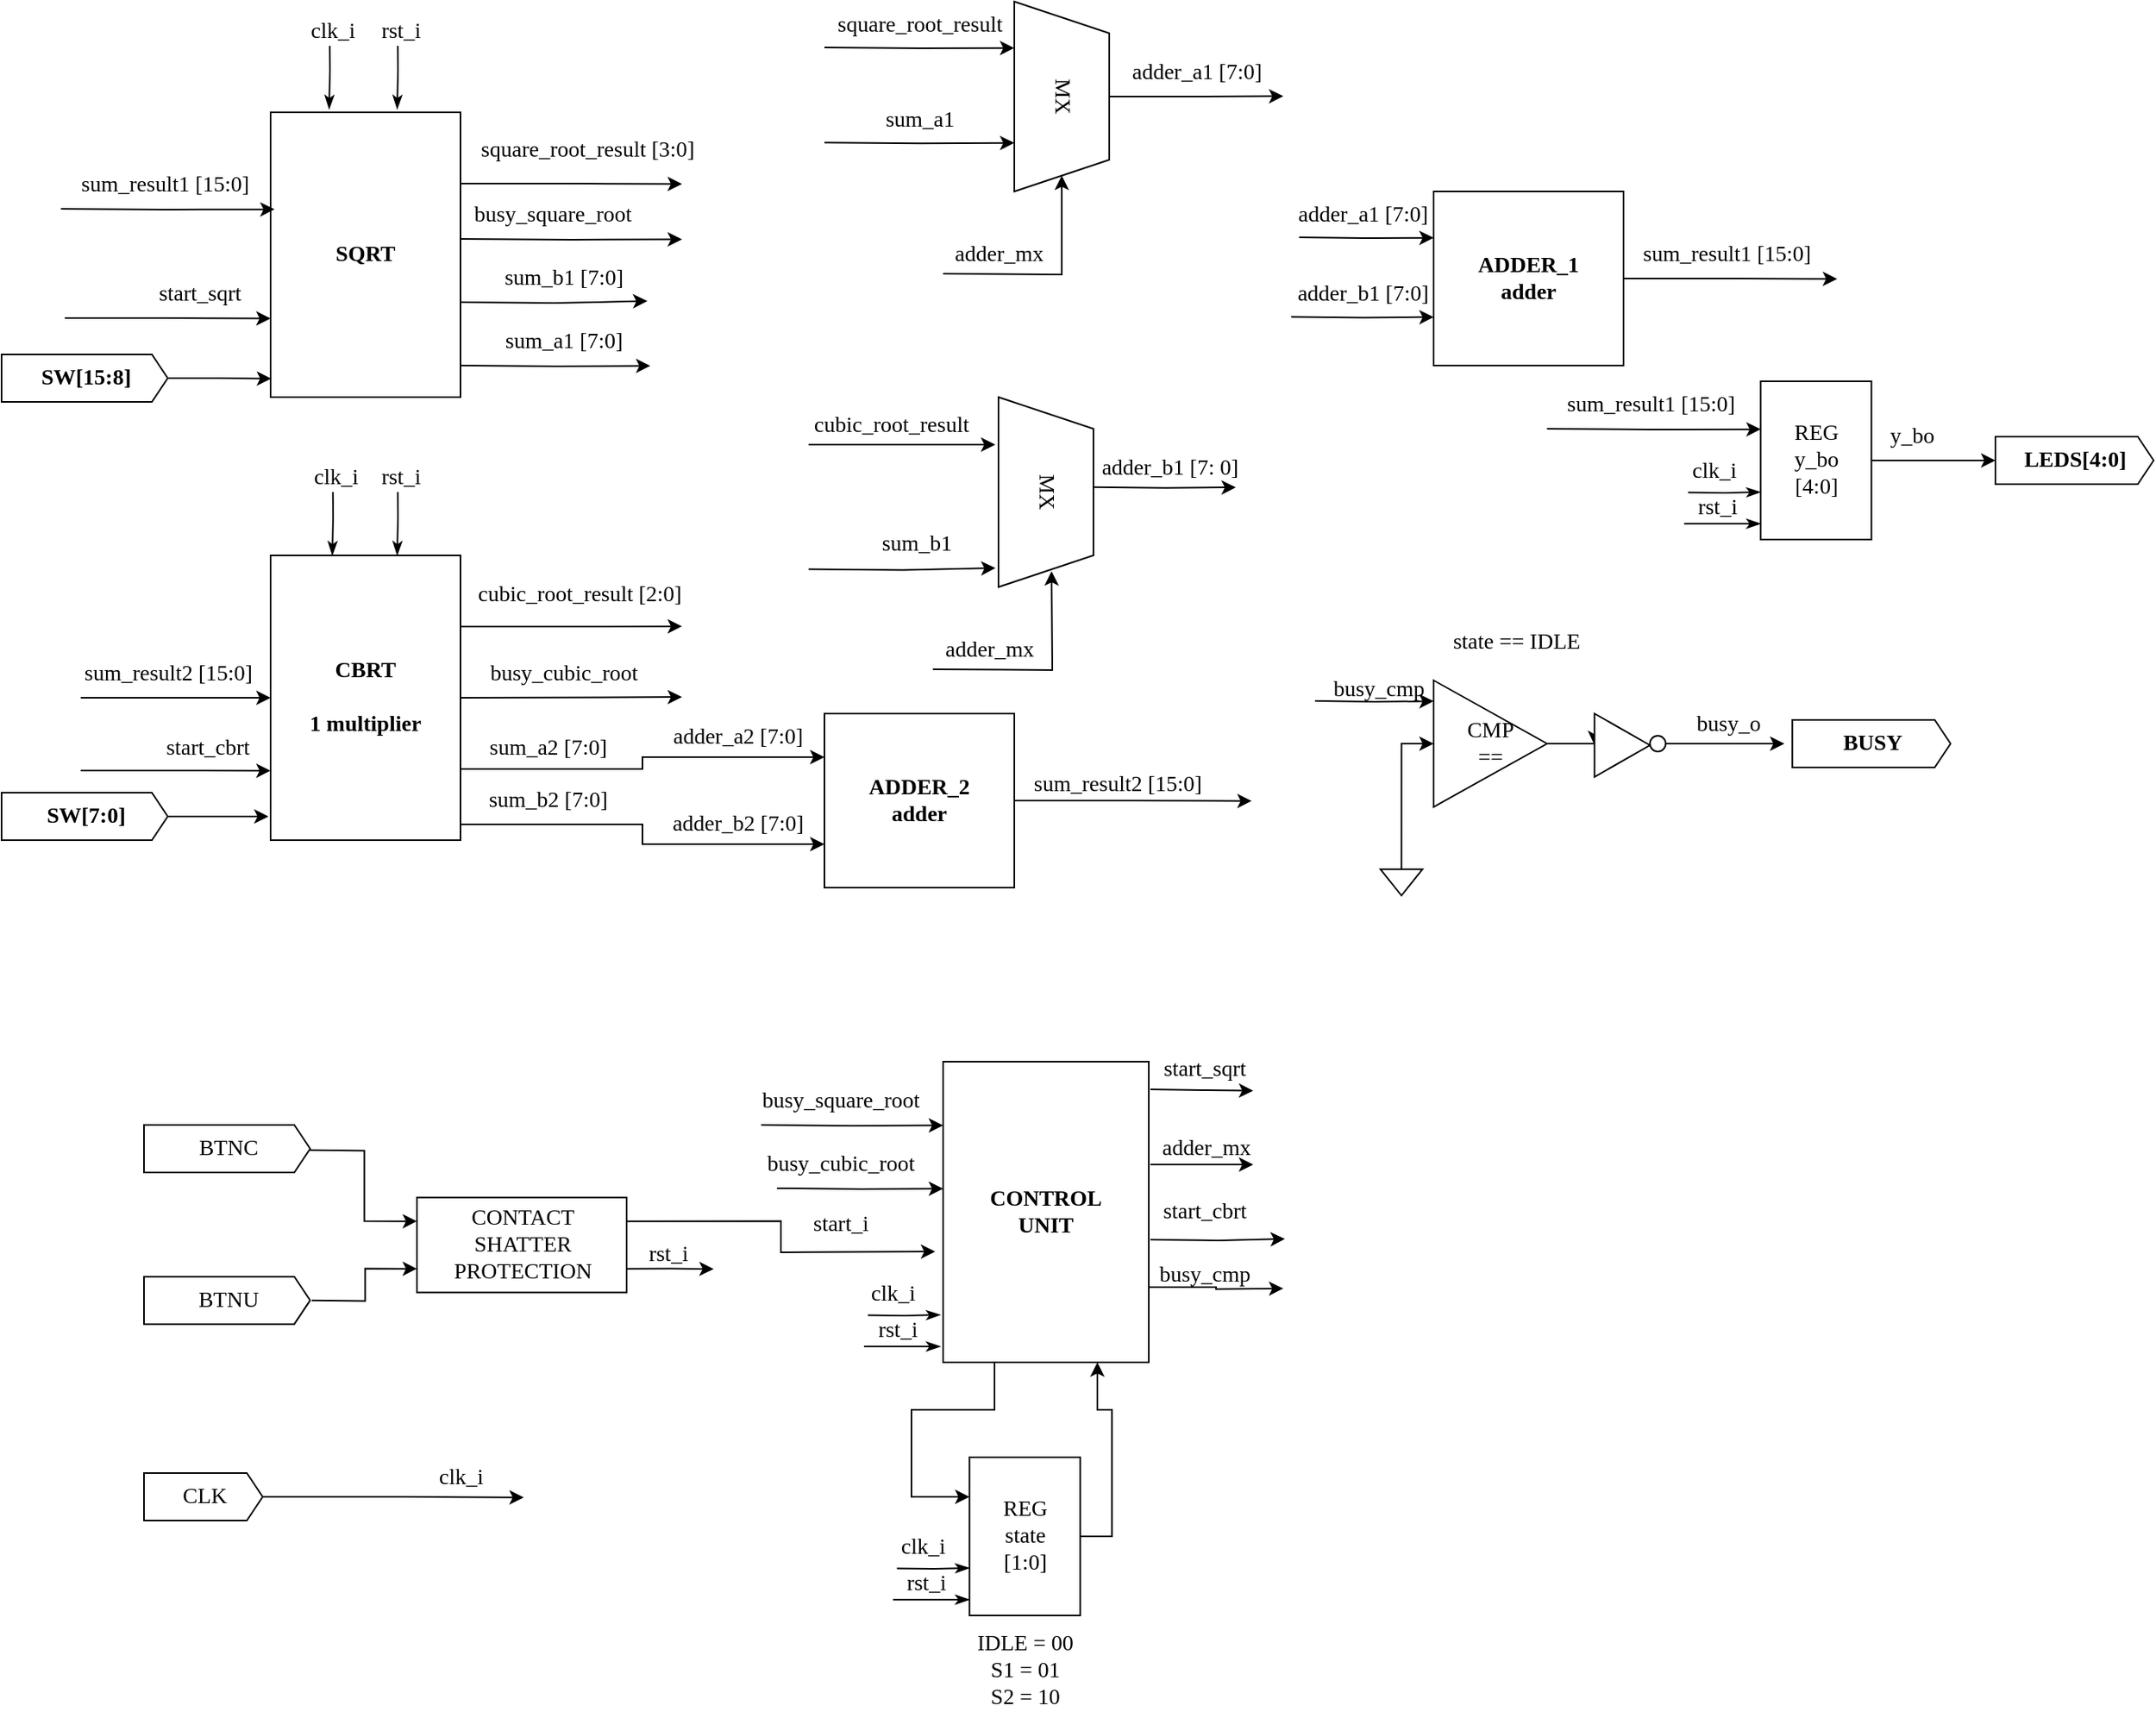 <mxfile version="24.5.1" type="device">
  <diagram name="Страница — 1" id="2Hn0ptm22U0K2LHp_Cf4">
    <mxGraphModel dx="836" dy="442" grid="1" gridSize="10" guides="1" tooltips="1" connect="1" arrows="1" fold="1" page="1" pageScale="1" pageWidth="827" pageHeight="1169" math="0" shadow="0">
      <root>
        <mxCell id="0" />
        <mxCell id="1" parent="0" />
        <mxCell id="shmEQdJv6tE-2WSASP2i-14" style="edgeStyle=orthogonalEdgeStyle;rounded=0;orthogonalLoop=1;jettySize=auto;html=1;exitX=1;exitY=0.75;exitDx=0;exitDy=0;fontFamily=Times New Roman;fontSize=14;" parent="1" edge="1">
          <mxGeometry relative="1" as="geometry">
            <mxPoint x="600" y="280.2" as="targetPoint" />
            <mxPoint x="480" y="280" as="sourcePoint" />
          </mxGeometry>
        </mxCell>
        <mxCell id="shmEQdJv6tE-2WSASP2i-16" style="edgeStyle=orthogonalEdgeStyle;rounded=0;orthogonalLoop=1;jettySize=auto;html=1;exitX=1;exitY=0.25;exitDx=0;exitDy=0;fontFamily=Times New Roman;fontSize=14;" parent="1" source="RML3IU_rjjoTA2uPBB0K-6" edge="1">
          <mxGeometry relative="1" as="geometry">
            <mxPoint x="620" y="165.273" as="targetPoint" />
          </mxGeometry>
        </mxCell>
        <mxCell id="RML3IU_rjjoTA2uPBB0K-6" value="&lt;font style=&quot;font-size: 14px;&quot;&gt;SQRT&lt;/font&gt;" style="rounded=0;whiteSpace=wrap;html=1;fontFamily=Times New Roman;fontStyle=1;fontSize=14;" parent="1" vertex="1">
          <mxGeometry x="360" y="120" width="120" height="180" as="geometry" />
        </mxCell>
        <mxCell id="RML3IU_rjjoTA2uPBB0K-8" style="edgeStyle=orthogonalEdgeStyle;rounded=0;orthogonalLoop=1;jettySize=auto;html=1;exitX=0.25;exitY=0;exitDx=0;exitDy=0;endArrow=none;endFill=0;startArrow=classicThin;startFill=1;fontSize=14;fontFamily=Times New Roman;" parent="1" edge="1">
          <mxGeometry relative="1" as="geometry">
            <mxPoint x="399.286" y="350.0" as="targetPoint" />
            <mxPoint x="399" y="400.0" as="sourcePoint" />
          </mxGeometry>
        </mxCell>
        <mxCell id="RML3IU_rjjoTA2uPBB0K-9" value="&lt;font style=&quot;font-size: 14px;&quot;&gt;clk_i&lt;/font&gt;" style="edgeLabel;html=1;align=center;verticalAlign=middle;resizable=0;points=[];fontSize=14;fontFamily=Times New Roman;" parent="RML3IU_rjjoTA2uPBB0K-8" vertex="1" connectable="0">
          <mxGeometry x="0.98" y="-1" relative="1" as="geometry">
            <mxPoint as="offset" />
          </mxGeometry>
        </mxCell>
        <mxCell id="RML3IU_rjjoTA2uPBB0K-71" style="edgeStyle=orthogonalEdgeStyle;rounded=0;orthogonalLoop=1;jettySize=auto;html=1;exitX=1;exitY=0.75;exitDx=0;exitDy=0;entryX=0;entryY=0.25;entryDx=0;entryDy=0;fontFamily=Times New Roman;fontSize=14;" parent="1" source="RML3IU_rjjoTA2uPBB0K-7" target="RML3IU_rjjoTA2uPBB0K-21" edge="1">
          <mxGeometry relative="1" as="geometry" />
        </mxCell>
        <mxCell id="shmEQdJv6tE-2WSASP2i-8" style="edgeStyle=orthogonalEdgeStyle;rounded=0;orthogonalLoop=1;jettySize=auto;html=1;exitX=1;exitY=0.25;exitDx=0;exitDy=0;fontFamily=Times New Roman;fontSize=14;" parent="1" source="RML3IU_rjjoTA2uPBB0K-7" edge="1">
          <mxGeometry relative="1" as="geometry">
            <mxPoint x="620" y="444.824" as="targetPoint" />
          </mxGeometry>
        </mxCell>
        <mxCell id="shmEQdJv6tE-2WSASP2i-10" style="edgeStyle=orthogonalEdgeStyle;rounded=0;orthogonalLoop=1;jettySize=auto;html=1;exitX=1;exitY=0.5;exitDx=0;exitDy=0;fontFamily=Times New Roman;fontSize=14;" parent="1" source="RML3IU_rjjoTA2uPBB0K-7" edge="1">
          <mxGeometry relative="1" as="geometry">
            <mxPoint x="620" y="489.529" as="targetPoint" />
          </mxGeometry>
        </mxCell>
        <mxCell id="RML3IU_rjjoTA2uPBB0K-7" value="&lt;font style=&quot;font-size: 14px;&quot;&gt;CBRT&lt;/font&gt;&lt;div style=&quot;font-size: 14px;&quot;&gt;&lt;font style=&quot;font-size: 14px;&quot;&gt;&lt;br style=&quot;font-size: 14px;&quot;&gt;&lt;/font&gt;&lt;/div&gt;&lt;div style=&quot;font-size: 14px;&quot;&gt;&lt;font style=&quot;font-size: 14px;&quot;&gt;1 multiplier&lt;/font&gt;&lt;/div&gt;" style="rounded=0;whiteSpace=wrap;html=1;fontFamily=Times New Roman;fontStyle=1;fontSize=14;" parent="1" vertex="1">
          <mxGeometry x="360" y="400" width="120" height="180" as="geometry" />
        </mxCell>
        <mxCell id="RML3IU_rjjoTA2uPBB0K-10" style="edgeStyle=orthogonalEdgeStyle;rounded=0;orthogonalLoop=1;jettySize=auto;html=1;exitX=0.25;exitY=0;exitDx=0;exitDy=0;endArrow=none;endFill=0;startArrow=classicThin;startFill=1;fontSize=14;fontFamily=Times New Roman;" parent="1" edge="1">
          <mxGeometry relative="1" as="geometry">
            <mxPoint x="397.286" y="68.0" as="targetPoint" />
            <mxPoint x="397" y="118" as="sourcePoint" />
          </mxGeometry>
        </mxCell>
        <mxCell id="RML3IU_rjjoTA2uPBB0K-11" value="&lt;font style=&quot;font-size: 14px;&quot;&gt;clk_i&lt;/font&gt;" style="edgeLabel;html=1;align=center;verticalAlign=middle;resizable=0;points=[];fontSize=14;fontFamily=Times New Roman;" parent="RML3IU_rjjoTA2uPBB0K-10" vertex="1" connectable="0">
          <mxGeometry x="0.98" y="-1" relative="1" as="geometry">
            <mxPoint as="offset" />
          </mxGeometry>
        </mxCell>
        <mxCell id="RML3IU_rjjoTA2uPBB0K-12" style="edgeStyle=orthogonalEdgeStyle;rounded=0;orthogonalLoop=1;jettySize=auto;html=1;exitX=0.25;exitY=0;exitDx=0;exitDy=0;endArrow=none;endFill=0;startArrow=classicThin;startFill=1;fontSize=14;fontFamily=Times New Roman;" parent="1" edge="1">
          <mxGeometry relative="1" as="geometry">
            <mxPoint x="440.286" y="350.0" as="targetPoint" />
            <mxPoint x="440" y="400" as="sourcePoint" />
          </mxGeometry>
        </mxCell>
        <mxCell id="RML3IU_rjjoTA2uPBB0K-13" value="rst_i" style="edgeLabel;html=1;align=center;verticalAlign=middle;resizable=0;points=[];fontSize=14;fontFamily=Times New Roman;" parent="RML3IU_rjjoTA2uPBB0K-12" vertex="1" connectable="0">
          <mxGeometry x="0.98" y="-1" relative="1" as="geometry">
            <mxPoint as="offset" />
          </mxGeometry>
        </mxCell>
        <mxCell id="RML3IU_rjjoTA2uPBB0K-16" style="edgeStyle=orthogonalEdgeStyle;rounded=0;orthogonalLoop=1;jettySize=auto;html=1;exitX=0.25;exitY=0;exitDx=0;exitDy=0;endArrow=none;endFill=0;startArrow=classicThin;startFill=1;fontSize=14;fontFamily=Times New Roman;" parent="1" edge="1">
          <mxGeometry relative="1" as="geometry">
            <mxPoint x="440.286" y="68.0" as="targetPoint" />
            <mxPoint x="440" y="118" as="sourcePoint" />
          </mxGeometry>
        </mxCell>
        <mxCell id="RML3IU_rjjoTA2uPBB0K-17" value="rst_i" style="edgeLabel;html=1;align=center;verticalAlign=middle;resizable=0;points=[];fontSize=14;fontFamily=Times New Roman;" parent="RML3IU_rjjoTA2uPBB0K-16" vertex="1" connectable="0">
          <mxGeometry x="0.98" y="-1" relative="1" as="geometry">
            <mxPoint as="offset" />
          </mxGeometry>
        </mxCell>
        <mxCell id="shmEQdJv6tE-2WSASP2i-39" style="edgeStyle=orthogonalEdgeStyle;rounded=0;orthogonalLoop=1;jettySize=auto;html=1;exitX=1;exitY=0.5;exitDx=0;exitDy=0;fontFamily=Times New Roman;fontSize=14;" parent="1" source="RML3IU_rjjoTA2uPBB0K-20" edge="1">
          <mxGeometry relative="1" as="geometry">
            <mxPoint x="1350" y="225.296" as="targetPoint" />
          </mxGeometry>
        </mxCell>
        <mxCell id="RML3IU_rjjoTA2uPBB0K-20" value="&lt;font style=&quot;font-size: 14px;&quot;&gt;ADDER_1&lt;/font&gt;&lt;div style=&quot;font-size: 14px;&quot;&gt;&lt;font style=&quot;font-size: 14px;&quot;&gt;adder&lt;/font&gt;&lt;/div&gt;" style="rounded=0;whiteSpace=wrap;html=1;fontFamily=Times New Roman;fontStyle=1;fontSize=14;" parent="1" vertex="1">
          <mxGeometry x="1095" y="170" width="120" height="110" as="geometry" />
        </mxCell>
        <mxCell id="shmEQdJv6tE-2WSASP2i-12" style="edgeStyle=orthogonalEdgeStyle;rounded=0;orthogonalLoop=1;jettySize=auto;html=1;exitX=1;exitY=0.5;exitDx=0;exitDy=0;fontFamily=Times New Roman;fontSize=14;" parent="1" source="RML3IU_rjjoTA2uPBB0K-21" edge="1">
          <mxGeometry relative="1" as="geometry">
            <mxPoint x="980" y="555.238" as="targetPoint" />
          </mxGeometry>
        </mxCell>
        <mxCell id="RML3IU_rjjoTA2uPBB0K-21" value="&lt;font style=&quot;font-size: 14px;&quot;&gt;ADDER_2&lt;/font&gt;&lt;div style=&quot;font-size: 14px;&quot;&gt;&lt;font style=&quot;font-size: 14px;&quot;&gt;adder&lt;/font&gt;&lt;/div&gt;" style="rounded=0;whiteSpace=wrap;html=1;fontFamily=Times New Roman;fontStyle=1;fontSize=14;" parent="1" vertex="1">
          <mxGeometry x="710" y="500" width="120" height="110" as="geometry" />
        </mxCell>
        <mxCell id="RML3IU_rjjoTA2uPBB0K-36" value="sum_result1 [15:0]" style="text;html=1;align=center;verticalAlign=middle;resizable=0;points=[];autosize=1;strokeColor=none;fillColor=none;fontFamily=Times New Roman;fontSize=14;" parent="1" vertex="1">
          <mxGeometry x="1215" y="195.0" width="130" height="30" as="geometry" />
        </mxCell>
        <mxCell id="RML3IU_rjjoTA2uPBB0K-38" value="sum_result2 [15:0]" style="text;html=1;align=center;verticalAlign=middle;resizable=0;points=[];autosize=1;strokeColor=none;fillColor=none;fontFamily=Times New Roman;fontSize=14;" parent="1" vertex="1">
          <mxGeometry x="830" y="530" width="130" height="30" as="geometry" />
        </mxCell>
        <mxCell id="RML3IU_rjjoTA2uPBB0K-44" value="start_sqrt" style="text;html=1;align=center;verticalAlign=middle;resizable=0;points=[];autosize=1;strokeColor=none;fillColor=none;fontFamily=Times New Roman;fontSize=14;" parent="1" vertex="1">
          <mxGeometry x="275" y="220" width="80" height="30" as="geometry" />
        </mxCell>
        <mxCell id="RML3IU_rjjoTA2uPBB0K-51" value="start_cbrt" style="text;html=1;align=center;verticalAlign=middle;resizable=0;points=[];autosize=1;strokeColor=none;fillColor=none;fontFamily=Times New Roman;fontSize=14;" parent="1" vertex="1">
          <mxGeometry x="280" y="507" width="80" height="30" as="geometry" />
        </mxCell>
        <mxCell id="RML3IU_rjjoTA2uPBB0K-57" value="square_root_result [3:0]" style="text;html=1;align=center;verticalAlign=middle;resizable=0;points=[];autosize=1;strokeColor=none;fillColor=none;fontFamily=Times New Roman;fontSize=14;" parent="1" vertex="1">
          <mxGeometry x="480" y="129.17" width="160" height="30" as="geometry" />
        </mxCell>
        <mxCell id="RML3IU_rjjoTA2uPBB0K-59" value="cubic_root_result&amp;nbsp;[2:0]" style="text;html=1;align=center;verticalAlign=middle;resizable=0;points=[];autosize=1;strokeColor=none;fillColor=none;fontFamily=Times New Roman;fontSize=14;" parent="1" vertex="1">
          <mxGeometry x="480" y="410" width="150" height="30" as="geometry" />
        </mxCell>
        <mxCell id="RML3IU_rjjoTA2uPBB0K-61" value="busy_cubic_root" style="text;html=1;align=center;verticalAlign=middle;resizable=0;points=[];autosize=1;strokeColor=none;fillColor=none;fontFamily=Times New Roman;fontSize=14;" parent="1" vertex="1">
          <mxGeometry x="485" y="460" width="120" height="30" as="geometry" />
        </mxCell>
        <mxCell id="RML3IU_rjjoTA2uPBB0K-66" value="busy_square_root" style="text;html=1;align=center;verticalAlign=middle;resizable=0;points=[];autosize=1;strokeColor=none;fillColor=none;fontFamily=Times New Roman;fontSize=14;" parent="1" vertex="1">
          <mxGeometry x="478" y="170" width="120" height="30" as="geometry" />
        </mxCell>
        <mxCell id="RML3IU_rjjoTA2uPBB0K-68" style="edgeStyle=orthogonalEdgeStyle;rounded=0;orthogonalLoop=1;jettySize=auto;html=1;exitX=1;exitY=0.75;exitDx=0;exitDy=0;entryX=0;entryY=0.75;entryDx=0;entryDy=0;fontFamily=Times New Roman;fontSize=14;" parent="1" target="RML3IU_rjjoTA2uPBB0K-21" edge="1">
          <mxGeometry relative="1" as="geometry">
            <mxPoint x="620" y="560.286" as="targetPoint" />
            <mxPoint x="480" y="560" as="sourcePoint" />
            <Array as="points">
              <mxPoint x="480" y="570" />
              <mxPoint x="595" y="570" />
              <mxPoint x="595" y="583" />
            </Array>
          </mxGeometry>
        </mxCell>
        <mxCell id="RML3IU_rjjoTA2uPBB0K-69" value="sum_a2 [7:0]" style="text;html=1;align=center;verticalAlign=middle;resizable=0;points=[];autosize=1;strokeColor=none;fillColor=none;fontFamily=Times New Roman;fontSize=14;" parent="1" vertex="1">
          <mxGeometry x="485" y="507" width="100" height="30" as="geometry" />
        </mxCell>
        <mxCell id="RML3IU_rjjoTA2uPBB0K-70" value="sum_b2 [7:0]" style="text;html=1;align=center;verticalAlign=middle;resizable=0;points=[];autosize=1;strokeColor=none;fillColor=none;fontFamily=Times New Roman;fontSize=14;" parent="1" vertex="1">
          <mxGeometry x="485" y="540" width="100" height="30" as="geometry" />
        </mxCell>
        <mxCell id="RML3IU_rjjoTA2uPBB0K-74" style="edgeStyle=orthogonalEdgeStyle;rounded=0;orthogonalLoop=1;jettySize=auto;html=1;fontFamily=Times New Roman;fontSize=14;" parent="1" edge="1">
          <mxGeometry relative="1" as="geometry">
            <mxPoint x="360" y="490" as="targetPoint" />
            <mxPoint x="240" y="490" as="sourcePoint" />
          </mxGeometry>
        </mxCell>
        <mxCell id="shmEQdJv6tE-2WSASP2i-23" style="edgeStyle=orthogonalEdgeStyle;rounded=0;orthogonalLoop=1;jettySize=auto;html=1;exitX=0.5;exitY=0;exitDx=0;exitDy=0;fontFamily=Times New Roman;fontSize=14;" parent="1" source="RML3IU_rjjoTA2uPBB0K-76" edge="1">
          <mxGeometry relative="1" as="geometry">
            <mxPoint x="1000" y="109.783" as="targetPoint" />
          </mxGeometry>
        </mxCell>
        <mxCell id="RML3IU_rjjoTA2uPBB0K-76" value="MX" style="shape=trapezoid;perimeter=trapezoidPerimeter;whiteSpace=wrap;html=1;fixedSize=1;rotation=90;fontFamily=Times New Roman;fontSize=14;" parent="1" vertex="1">
          <mxGeometry x="800" y="80" width="120" height="60" as="geometry" />
        </mxCell>
        <mxCell id="shmEQdJv6tE-2WSASP2i-20" style="edgeStyle=orthogonalEdgeStyle;rounded=0;orthogonalLoop=1;jettySize=auto;html=1;exitX=0.75;exitY=0;exitDx=0;exitDy=0;fontFamily=Times New Roman;fontSize=14;" parent="1" edge="1">
          <mxGeometry relative="1" as="geometry">
            <mxPoint x="970" y="357" as="targetPoint" />
            <mxPoint x="880.0" y="356.89" as="sourcePoint" />
          </mxGeometry>
        </mxCell>
        <mxCell id="RML3IU_rjjoTA2uPBB0K-77" value="MX" style="shape=trapezoid;perimeter=trapezoidPerimeter;whiteSpace=wrap;html=1;fixedSize=1;rotation=90;fontFamily=Times New Roman;fontSize=14;" parent="1" vertex="1">
          <mxGeometry x="790" y="330" width="120" height="60" as="geometry" />
        </mxCell>
        <mxCell id="RML3IU_rjjoTA2uPBB0K-78" value="adder_a1 [7:0]" style="text;html=1;align=center;verticalAlign=middle;resizable=0;points=[];autosize=1;strokeColor=none;fillColor=none;fontFamily=Times New Roman;fontSize=14;" parent="1" vertex="1">
          <mxGeometry x="890" y="80" width="110" height="30" as="geometry" />
        </mxCell>
        <mxCell id="RML3IU_rjjoTA2uPBB0K-79" value="adder_b1 [7: 0]" style="text;html=1;align=center;verticalAlign=middle;resizable=0;points=[];autosize=1;strokeColor=none;fillColor=none;fontFamily=Times New Roman;fontSize=14;" parent="1" vertex="1">
          <mxGeometry x="873" y="330" width="110" height="30" as="geometry" />
        </mxCell>
        <mxCell id="RML3IU_rjjoTA2uPBB0K-82" value="cubic_root_result" style="text;html=1;align=center;verticalAlign=middle;resizable=0;points=[];autosize=1;strokeColor=none;fillColor=none;fontFamily=Times New Roman;fontSize=14;" parent="1" vertex="1">
          <mxGeometry x="692" y="303" width="120" height="30" as="geometry" />
        </mxCell>
        <mxCell id="RML3IU_rjjoTA2uPBB0K-83" value="square_root_result" style="text;html=1;align=center;verticalAlign=middle;resizable=0;points=[];autosize=1;strokeColor=none;fillColor=none;fontFamily=Times New Roman;fontSize=14;" parent="1" vertex="1">
          <mxGeometry x="705" y="50.0" width="130" height="30" as="geometry" />
        </mxCell>
        <mxCell id="RML3IU_rjjoTA2uPBB0K-89" value="sum_b1 [7:0]" style="text;html=1;align=center;verticalAlign=middle;resizable=0;points=[];autosize=1;strokeColor=none;fillColor=none;fontFamily=Times New Roman;fontSize=14;" parent="1" vertex="1">
          <mxGeometry x="495" y="210" width="100" height="30" as="geometry" />
        </mxCell>
        <mxCell id="RML3IU_rjjoTA2uPBB0K-90" value="sum_a1 [7:0]" style="text;html=1;align=center;verticalAlign=middle;resizable=0;points=[];autosize=1;strokeColor=none;fillColor=none;fontFamily=Times New Roman;fontSize=14;" parent="1" vertex="1">
          <mxGeometry x="495" y="250" width="100" height="30" as="geometry" />
        </mxCell>
        <mxCell id="RML3IU_rjjoTA2uPBB0K-92" value="sum_a1" style="text;html=1;align=center;verticalAlign=middle;resizable=0;points=[];autosize=1;strokeColor=none;fillColor=none;fontFamily=Times New Roman;fontSize=14;" parent="1" vertex="1">
          <mxGeometry x="735" y="110" width="70" height="30" as="geometry" />
        </mxCell>
        <mxCell id="RML3IU_rjjoTA2uPBB0K-94" value="sum_b1" style="text;html=1;align=center;verticalAlign=middle;resizable=0;points=[];autosize=1;strokeColor=none;fillColor=none;fontFamily=Times New Roman;fontSize=14;" parent="1" vertex="1">
          <mxGeometry x="733" y="378" width="70" height="30" as="geometry" />
        </mxCell>
        <mxCell id="0jB2gCp85myarq8GhbMV-9" style="edgeStyle=orthogonalEdgeStyle;rounded=0;orthogonalLoop=1;jettySize=auto;html=1;exitX=1;exitY=0.5;exitDx=0;exitDy=0;entryX=0.75;entryY=1;entryDx=0;entryDy=0;fontSize=14;fontFamily=Times New Roman;" parent="1" source="3wJiYjWD67_AuIehJIUR-2" target="0jB2gCp85myarq8GhbMV-1" edge="1">
          <mxGeometry relative="1" as="geometry" />
        </mxCell>
        <mxCell id="3wJiYjWD67_AuIehJIUR-2" value="&lt;div style=&quot;font-size: 14px;&quot;&gt;REG&lt;/div&gt;&lt;div style=&quot;font-size: 14px;&quot;&gt;state&lt;/div&gt;&lt;div style=&quot;font-size: 14px;&quot;&gt;[1:0]&lt;/div&gt;" style="rounded=0;whiteSpace=wrap;html=1;fontFamily=Times New Roman;fontSize=14;" parent="1" vertex="1">
          <mxGeometry x="801.67" y="970" width="70" height="100" as="geometry" />
        </mxCell>
        <mxCell id="3wJiYjWD67_AuIehJIUR-10" value="IDLE = 00&lt;div style=&quot;font-size: 14px;&quot;&gt;S1 = 01&lt;/div&gt;&lt;div style=&quot;font-size: 14px;&quot;&gt;S2 = 10&lt;/div&gt;" style="text;html=1;align=center;verticalAlign=middle;whiteSpace=wrap;rounded=0;fontFamily=Times New Roman;fontSize=14;" parent="1" vertex="1">
          <mxGeometry x="801.67" y="1090" width="70" height="30" as="geometry" />
        </mxCell>
        <mxCell id="3wJiYjWD67_AuIehJIUR-33" style="edgeStyle=orthogonalEdgeStyle;rounded=0;orthogonalLoop=1;jettySize=auto;html=1;exitX=-0.059;exitY=0.388;exitDx=0;exitDy=0;endArrow=none;endFill=0;startArrow=classicThin;startFill=1;fontSize=14;fontFamily=Times New Roman;exitPerimeter=0;" parent="1" edge="1">
          <mxGeometry relative="1" as="geometry">
            <mxPoint x="755.8" y="1040.2" as="targetPoint" />
            <mxPoint x="801.67" y="1040.0" as="sourcePoint" />
          </mxGeometry>
        </mxCell>
        <mxCell id="3wJiYjWD67_AuIehJIUR-34" value="clk_i" style="edgeLabel;html=1;align=center;verticalAlign=middle;resizable=0;points=[];fontSize=14;fontFamily=Times New Roman;" parent="3wJiYjWD67_AuIehJIUR-33" vertex="1" connectable="0">
          <mxGeometry x="0.98" y="-1" relative="1" as="geometry">
            <mxPoint x="15" y="-12" as="offset" />
          </mxGeometry>
        </mxCell>
        <mxCell id="3wJiYjWD67_AuIehJIUR-35" style="edgeStyle=orthogonalEdgeStyle;rounded=0;orthogonalLoop=1;jettySize=auto;html=1;exitX=0.25;exitY=0;exitDx=0;exitDy=0;endArrow=none;endFill=0;startArrow=classicThin;startFill=1;fontSize=14;fontFamily=Times New Roman;" parent="1" edge="1">
          <mxGeometry relative="1" as="geometry">
            <mxPoint x="753.34" y="1060" as="targetPoint" />
            <mxPoint x="801.67" y="1060" as="sourcePoint" />
          </mxGeometry>
        </mxCell>
        <mxCell id="3wJiYjWD67_AuIehJIUR-36" value="rst_i" style="edgeLabel;html=1;align=center;verticalAlign=middle;resizable=0;points=[];fontSize=14;fontFamily=Times New Roman;" parent="3wJiYjWD67_AuIehJIUR-35" vertex="1" connectable="0">
          <mxGeometry x="0.98" y="-1" relative="1" as="geometry">
            <mxPoint x="20" y="-9" as="offset" />
          </mxGeometry>
        </mxCell>
        <mxCell id="3wJiYjWD67_AuIehJIUR-38" value="adder_a2 [7:0]" style="text;html=1;align=center;verticalAlign=middle;resizable=0;points=[];autosize=1;strokeColor=none;fillColor=none;fontFamily=Times New Roman;fontSize=14;" parent="1" vertex="1">
          <mxGeometry x="600" y="500" width="110" height="30" as="geometry" />
        </mxCell>
        <mxCell id="3wJiYjWD67_AuIehJIUR-39" value="adder_b2 [7:0]" style="text;html=1;align=center;verticalAlign=middle;resizable=0;points=[];autosize=1;strokeColor=none;fillColor=none;fontFamily=Times New Roman;fontSize=14;" parent="1" vertex="1">
          <mxGeometry x="600" y="555" width="110" height="30" as="geometry" />
        </mxCell>
        <mxCell id="3wJiYjWD67_AuIehJIUR-40" value="sum_result2 [15:0]" style="text;html=1;align=center;verticalAlign=middle;resizable=0;points=[];autosize=1;strokeColor=none;fillColor=none;fontFamily=Times New Roman;fontSize=14;" parent="1" vertex="1">
          <mxGeometry x="230" y="460" width="130" height="30" as="geometry" />
        </mxCell>
        <mxCell id="3wJiYjWD67_AuIehJIUR-46" value="adder_a1 [7:0]" style="text;html=1;align=center;verticalAlign=middle;resizable=0;points=[];autosize=1;strokeColor=none;fillColor=none;fontFamily=Times New Roman;fontSize=14;" parent="1" vertex="1">
          <mxGeometry x="995" y="170" width="110" height="30" as="geometry" />
        </mxCell>
        <mxCell id="3wJiYjWD67_AuIehJIUR-47" value="adder_b1 [7:0]" style="text;html=1;align=center;verticalAlign=middle;resizable=0;points=[];autosize=1;strokeColor=none;fillColor=none;fontFamily=Times New Roman;fontSize=14;" parent="1" vertex="1">
          <mxGeometry x="995" y="220" width="110" height="30" as="geometry" />
        </mxCell>
        <mxCell id="3wJiYjWD67_AuIehJIUR-64" style="edgeStyle=orthogonalEdgeStyle;rounded=0;orthogonalLoop=1;jettySize=auto;html=1;exitX=1;exitY=0.5;exitDx=0;exitDy=0;fontFamily=Times New Roman;fontSize=14;" parent="1" source="3wJiYjWD67_AuIehJIUR-57" edge="1">
          <mxGeometry relative="1" as="geometry">
            <mxPoint x="1450" y="340" as="targetPoint" />
          </mxGeometry>
        </mxCell>
        <mxCell id="3wJiYjWD67_AuIehJIUR-57" value="&lt;div style=&quot;font-size: 14px;&quot;&gt;REG&lt;/div&gt;&lt;div style=&quot;font-size: 14px;&quot;&gt;y_bo&lt;/div&gt;&lt;div style=&quot;font-size: 14px;&quot;&gt;[4:0]&lt;/div&gt;" style="rounded=0;whiteSpace=wrap;html=1;fontFamily=Times New Roman;fontSize=14;" parent="1" vertex="1">
          <mxGeometry x="1301.67" y="290" width="70" height="100" as="geometry" />
        </mxCell>
        <mxCell id="3wJiYjWD67_AuIehJIUR-59" style="edgeStyle=orthogonalEdgeStyle;rounded=0;orthogonalLoop=1;jettySize=auto;html=1;exitX=-0.059;exitY=0.388;exitDx=0;exitDy=0;endArrow=none;endFill=0;startArrow=classicThin;startFill=1;fontSize=14;fontFamily=Times New Roman;exitPerimeter=0;" parent="1" edge="1">
          <mxGeometry relative="1" as="geometry">
            <mxPoint x="1255.8" y="360.2" as="targetPoint" />
            <mxPoint x="1301.67" y="360.0" as="sourcePoint" />
          </mxGeometry>
        </mxCell>
        <mxCell id="3wJiYjWD67_AuIehJIUR-60" value="clk_i" style="edgeLabel;html=1;align=center;verticalAlign=middle;resizable=0;points=[];fontSize=14;fontFamily=Times New Roman;" parent="3wJiYjWD67_AuIehJIUR-59" vertex="1" connectable="0">
          <mxGeometry x="0.98" y="-1" relative="1" as="geometry">
            <mxPoint x="15" y="-12" as="offset" />
          </mxGeometry>
        </mxCell>
        <mxCell id="3wJiYjWD67_AuIehJIUR-61" style="edgeStyle=orthogonalEdgeStyle;rounded=0;orthogonalLoop=1;jettySize=auto;html=1;exitX=0.25;exitY=0;exitDx=0;exitDy=0;endArrow=none;endFill=0;startArrow=classicThin;startFill=1;fontSize=14;fontFamily=Times New Roman;" parent="1" edge="1">
          <mxGeometry relative="1" as="geometry">
            <mxPoint x="1253.34" y="380" as="targetPoint" />
            <mxPoint x="1301.67" y="380" as="sourcePoint" />
          </mxGeometry>
        </mxCell>
        <mxCell id="3wJiYjWD67_AuIehJIUR-62" value="rst_i" style="edgeLabel;html=1;align=center;verticalAlign=middle;resizable=0;points=[];fontSize=14;fontFamily=Times New Roman;" parent="3wJiYjWD67_AuIehJIUR-61" vertex="1" connectable="0">
          <mxGeometry x="0.98" y="-1" relative="1" as="geometry">
            <mxPoint x="20" y="-9" as="offset" />
          </mxGeometry>
        </mxCell>
        <mxCell id="3wJiYjWD67_AuIehJIUR-66" value="y_bo" style="text;html=1;align=center;verticalAlign=middle;resizable=0;points=[];autosize=1;strokeColor=none;fillColor=none;fontFamily=Times New Roman;fontSize=14;" parent="1" vertex="1">
          <mxGeometry x="1371.67" y="310" width="50" height="30" as="geometry" />
        </mxCell>
        <mxCell id="3wJiYjWD67_AuIehJIUR-69" value="busy_cubic_root" style="text;html=1;align=center;verticalAlign=middle;resizable=0;points=[];autosize=1;strokeColor=none;fillColor=none;fontFamily=Times New Roman;fontSize=14;" parent="1" vertex="1">
          <mxGeometry x="660" y="770" width="120" height="30" as="geometry" />
        </mxCell>
        <mxCell id="3wJiYjWD67_AuIehJIUR-70" value="busy_square_root" style="text;html=1;align=center;verticalAlign=middle;resizable=0;points=[];autosize=1;strokeColor=none;fillColor=none;fontFamily=Times New Roman;fontSize=14;" parent="1" vertex="1">
          <mxGeometry x="660" y="730" width="120" height="30" as="geometry" />
        </mxCell>
        <mxCell id="shmEQdJv6tE-2WSASP2i-51" style="edgeStyle=orthogonalEdgeStyle;rounded=0;orthogonalLoop=1;jettySize=auto;html=1;exitX=1;exitY=0.5;exitDx=0;exitDy=0;entryX=0;entryY=0.5;entryDx=0;entryDy=0;fontFamily=Times New Roman;fontSize=14;" parent="1" source="3wJiYjWD67_AuIehJIUR-99" target="3wJiYjWD67_AuIehJIUR-113" edge="1">
          <mxGeometry relative="1" as="geometry" />
        </mxCell>
        <mxCell id="3wJiYjWD67_AuIehJIUR-99" value="CMP&lt;div style=&quot;font-size: 14px;&quot;&gt;==&lt;/div&gt;" style="triangle;whiteSpace=wrap;html=1;fontFamily=Times New Roman;fontSize=14;" parent="1" vertex="1">
          <mxGeometry x="1095" y="479" width="71.67" height="80" as="geometry" />
        </mxCell>
        <mxCell id="3wJiYjWD67_AuIehJIUR-105" style="edgeStyle=orthogonalEdgeStyle;rounded=0;orthogonalLoop=1;jettySize=auto;html=1;exitX=0;exitY=0.5;exitDx=0;exitDy=0;entryX=0;entryY=0.5;entryDx=0;entryDy=0;fontFamily=Times New Roman;fontSize=14;" parent="1" source="3wJiYjWD67_AuIehJIUR-104" target="3wJiYjWD67_AuIehJIUR-99" edge="1">
          <mxGeometry relative="1" as="geometry" />
        </mxCell>
        <mxCell id="3wJiYjWD67_AuIehJIUR-104" value="" style="triangle;whiteSpace=wrap;html=1;rotation=90;fontFamily=Times New Roman;fontSize=14;" parent="1" vertex="1">
          <mxGeometry x="1066.34" y="593.34" width="16.67" height="26.66" as="geometry" />
        </mxCell>
        <mxCell id="3wJiYjWD67_AuIehJIUR-106" value="state == IDLE" style="text;html=1;align=center;verticalAlign=middle;resizable=0;points=[];autosize=1;strokeColor=none;fillColor=none;fontFamily=Times New Roman;fontSize=14;" parent="1" vertex="1">
          <mxGeometry x="1096.67" y="440" width="100" height="30" as="geometry" />
        </mxCell>
        <mxCell id="3wJiYjWD67_AuIehJIUR-113" value="" style="triangle;whiteSpace=wrap;html=1;fontFamily=Times New Roman;fontSize=14;" parent="1" vertex="1">
          <mxGeometry x="1196.67" y="500" width="35" height="40" as="geometry" />
        </mxCell>
        <mxCell id="3wJiYjWD67_AuIehJIUR-115" style="edgeStyle=orthogonalEdgeStyle;rounded=0;orthogonalLoop=1;jettySize=auto;html=1;exitX=1;exitY=0.5;exitDx=0;exitDy=0;fontFamily=Times New Roman;fontSize=14;" parent="1" source="3wJiYjWD67_AuIehJIUR-114" edge="1">
          <mxGeometry relative="1" as="geometry">
            <mxPoint x="1316.67" y="519" as="targetPoint" />
          </mxGeometry>
        </mxCell>
        <mxCell id="3wJiYjWD67_AuIehJIUR-114" value="" style="ellipse;whiteSpace=wrap;html=1;aspect=fixed;fontFamily=Times New Roman;fontSize=14;" parent="1" vertex="1">
          <mxGeometry x="1231.67" y="514" width="10" height="10" as="geometry" />
        </mxCell>
        <mxCell id="3wJiYjWD67_AuIehJIUR-116" value="busy_o" style="text;html=1;align=center;verticalAlign=middle;resizable=0;points=[];autosize=1;strokeColor=none;fillColor=none;fontFamily=Times New Roman;fontSize=14;" parent="1" vertex="1">
          <mxGeometry x="1250.67" y="492" width="60" height="30" as="geometry" />
        </mxCell>
        <mxCell id="shmEQdJv6tE-2WSASP2i-6" style="edgeStyle=orthogonalEdgeStyle;rounded=0;orthogonalLoop=1;jettySize=auto;html=1;exitX=1;exitY=0.75;exitDx=0;exitDy=0;entryX=1.031;entryY=0.141;entryDx=0;entryDy=0;entryPerimeter=0;fontFamily=Times New Roman;fontSize=14;" parent="1" edge="1">
          <mxGeometry relative="1" as="geometry">
            <mxPoint x="480" y="240" as="sourcePoint" />
            <mxPoint x="598.1" y="239.23" as="targetPoint" />
          </mxGeometry>
        </mxCell>
        <mxCell id="shmEQdJv6tE-2WSASP2i-7" style="edgeStyle=orthogonalEdgeStyle;rounded=0;orthogonalLoop=1;jettySize=auto;html=1;exitX=1;exitY=0.75;exitDx=0;exitDy=0;entryX=1.031;entryY=0.141;entryDx=0;entryDy=0;entryPerimeter=0;fontFamily=Times New Roman;fontSize=14;" parent="1" edge="1">
          <mxGeometry relative="1" as="geometry">
            <mxPoint x="700" y="408.77" as="sourcePoint" />
            <mxPoint x="818.1" y="408" as="targetPoint" />
          </mxGeometry>
        </mxCell>
        <mxCell id="shmEQdJv6tE-2WSASP2i-9" style="edgeStyle=orthogonalEdgeStyle;rounded=0;orthogonalLoop=1;jettySize=auto;html=1;fontFamily=Times New Roman;fontSize=14;" parent="1" edge="1">
          <mxGeometry relative="1" as="geometry">
            <mxPoint x="818" y="330.004" as="targetPoint" />
            <mxPoint x="700" y="330" as="sourcePoint" />
          </mxGeometry>
        </mxCell>
        <mxCell id="shmEQdJv6tE-2WSASP2i-15" style="edgeStyle=orthogonalEdgeStyle;rounded=0;orthogonalLoop=1;jettySize=auto;html=1;exitX=1;exitY=0.75;exitDx=0;exitDy=0;fontFamily=Times New Roman;fontSize=14;" parent="1" edge="1">
          <mxGeometry relative="1" as="geometry">
            <mxPoint x="830" y="139.29" as="targetPoint" />
            <mxPoint x="710" y="139.09" as="sourcePoint" />
          </mxGeometry>
        </mxCell>
        <mxCell id="shmEQdJv6tE-2WSASP2i-17" style="edgeStyle=orthogonalEdgeStyle;rounded=0;orthogonalLoop=1;jettySize=auto;html=1;fontFamily=Times New Roman;fontSize=14;" parent="1" edge="1">
          <mxGeometry relative="1" as="geometry">
            <mxPoint x="830" y="79.363" as="targetPoint" />
            <mxPoint x="710" y="79" as="sourcePoint" />
          </mxGeometry>
        </mxCell>
        <mxCell id="shmEQdJv6tE-2WSASP2i-18" style="edgeStyle=orthogonalEdgeStyle;rounded=0;orthogonalLoop=1;jettySize=auto;html=1;exitX=1;exitY=0.25;exitDx=0;exitDy=0;fontFamily=Times New Roman;fontSize=14;" parent="1" edge="1">
          <mxGeometry relative="1" as="geometry">
            <mxPoint x="620" y="200.273" as="targetPoint" />
            <mxPoint x="480" y="200" as="sourcePoint" />
          </mxGeometry>
        </mxCell>
        <mxCell id="shmEQdJv6tE-2WSASP2i-21" style="edgeStyle=orthogonalEdgeStyle;rounded=0;orthogonalLoop=1;jettySize=auto;html=1;exitX=0.75;exitY=0;exitDx=0;exitDy=0;fontFamily=Times New Roman;fontSize=14;" parent="1" edge="1">
          <mxGeometry relative="1" as="geometry">
            <mxPoint x="1095" y="249.37" as="targetPoint" />
            <mxPoint x="1005.0" y="249.26" as="sourcePoint" />
          </mxGeometry>
        </mxCell>
        <mxCell id="shmEQdJv6tE-2WSASP2i-24" style="edgeStyle=orthogonalEdgeStyle;rounded=0;orthogonalLoop=1;jettySize=auto;html=1;fontFamily=Times New Roman;fontSize=14;" parent="1" edge="1">
          <mxGeometry relative="1" as="geometry">
            <mxPoint x="1095" y="199.283" as="targetPoint" />
            <mxPoint x="1010" y="199" as="sourcePoint" />
          </mxGeometry>
        </mxCell>
        <mxCell id="shmEQdJv6tE-2WSASP2i-26" value="adder_mx" style="text;html=1;align=center;verticalAlign=middle;resizable=0;points=[];autosize=1;strokeColor=none;fillColor=none;fontFamily=Times New Roman;fontSize=14;" parent="1" vertex="1">
          <mxGeometry x="911" y="760" width="80" height="30" as="geometry" />
        </mxCell>
        <mxCell id="shmEQdJv6tE-2WSASP2i-30" style="edgeStyle=orthogonalEdgeStyle;rounded=0;orthogonalLoop=1;jettySize=auto;html=1;exitX=1;exitY=0.5;exitDx=0;exitDy=0;fontFamily=Times New Roman;fontSize=14;" parent="1" edge="1">
          <mxGeometry relative="1" as="geometry">
            <mxPoint x="1095" y="492.154" as="targetPoint" />
            <mxPoint x="1020" y="492" as="sourcePoint" />
          </mxGeometry>
        </mxCell>
        <mxCell id="shmEQdJv6tE-2WSASP2i-31" value="busy_cmp" style="text;html=1;align=center;verticalAlign=middle;resizable=0;points=[];autosize=1;strokeColor=none;fillColor=none;fontFamily=Times New Roman;fontSize=14;" parent="1" vertex="1">
          <mxGeometry x="1020" y="470" width="80" height="30" as="geometry" />
        </mxCell>
        <mxCell id="shmEQdJv6tE-2WSASP2i-34" style="edgeStyle=orthogonalEdgeStyle;rounded=0;orthogonalLoop=1;jettySize=auto;html=1;exitX=1;exitY=0.5;exitDx=0;exitDy=0;fontFamily=Times New Roman;entryX=1;entryY=0.5;entryDx=0;entryDy=0;fontSize=14;" parent="1" target="RML3IU_rjjoTA2uPBB0K-76" edge="1">
          <mxGeometry relative="1" as="geometry">
            <mxPoint x="860" y="222.154" as="targetPoint" />
            <mxPoint x="785" y="222" as="sourcePoint" />
          </mxGeometry>
        </mxCell>
        <mxCell id="shmEQdJv6tE-2WSASP2i-35" value="adder_mx" style="text;html=1;align=center;verticalAlign=middle;resizable=0;points=[];autosize=1;strokeColor=none;fillColor=none;fontFamily=Times New Roman;fontSize=14;" parent="1" vertex="1">
          <mxGeometry x="780" y="195" width="80" height="30" as="geometry" />
        </mxCell>
        <mxCell id="shmEQdJv6tE-2WSASP2i-41" style="edgeStyle=orthogonalEdgeStyle;rounded=0;orthogonalLoop=1;jettySize=auto;html=1;exitX=1;exitY=0.5;exitDx=0;exitDy=0;fontFamily=Times New Roman;fontSize=14;" parent="1" edge="1">
          <mxGeometry relative="1" as="geometry">
            <mxPoint x="1301.67" y="320.296" as="targetPoint" />
            <mxPoint x="1166.67" y="320" as="sourcePoint" />
          </mxGeometry>
        </mxCell>
        <mxCell id="shmEQdJv6tE-2WSASP2i-42" value="sum_result1 [15:0]" style="text;html=1;align=center;verticalAlign=middle;resizable=0;points=[];autosize=1;strokeColor=none;fillColor=none;fontFamily=Times New Roman;fontSize=14;" parent="1" vertex="1">
          <mxGeometry x="1166.67" y="290" width="130" height="30" as="geometry" />
        </mxCell>
        <mxCell id="shmEQdJv6tE-2WSASP2i-45" style="edgeStyle=orthogonalEdgeStyle;rounded=0;orthogonalLoop=1;jettySize=auto;html=1;exitX=1;exitY=0.5;exitDx=0;exitDy=0;fontFamily=Times New Roman;fontSize=14;" parent="1" edge="1">
          <mxGeometry relative="1" as="geometry">
            <mxPoint x="362.5" y="181.296" as="targetPoint" />
            <mxPoint x="227.5" y="181" as="sourcePoint" />
          </mxGeometry>
        </mxCell>
        <mxCell id="shmEQdJv6tE-2WSASP2i-46" value="sum_result1 [15:0]" style="text;html=1;align=center;verticalAlign=middle;resizable=0;points=[];autosize=1;strokeColor=none;fillColor=none;fontFamily=Times New Roman;fontSize=14;" parent="1" vertex="1">
          <mxGeometry x="227.5" y="151.0" width="130" height="30" as="geometry" />
        </mxCell>
        <mxCell id="0jB2gCp85myarq8GhbMV-8" style="edgeStyle=orthogonalEdgeStyle;rounded=0;orthogonalLoop=1;jettySize=auto;html=1;exitX=1;exitY=0.5;exitDx=0;exitDy=0;fontSize=14;fontFamily=Times New Roman;" parent="1" edge="1">
          <mxGeometry relative="1" as="geometry">
            <mxPoint x="981" y="785" as="targetPoint" />
            <mxPoint x="916" y="785" as="sourcePoint" />
          </mxGeometry>
        </mxCell>
        <mxCell id="0jB2gCp85myarq8GhbMV-10" style="edgeStyle=orthogonalEdgeStyle;rounded=0;orthogonalLoop=1;jettySize=auto;html=1;exitX=0.25;exitY=1;exitDx=0;exitDy=0;entryX=0;entryY=0.25;entryDx=0;entryDy=0;fontSize=14;fontFamily=Times New Roman;" parent="1" source="0jB2gCp85myarq8GhbMV-1" target="3wJiYjWD67_AuIehJIUR-2" edge="1">
          <mxGeometry relative="1" as="geometry" />
        </mxCell>
        <mxCell id="0jB2gCp85myarq8GhbMV-11" style="edgeStyle=orthogonalEdgeStyle;rounded=0;orthogonalLoop=1;jettySize=auto;html=1;exitX=1;exitY=0.25;exitDx=0;exitDy=0;fontSize=14;fontFamily=Times New Roman;" parent="1" edge="1">
          <mxGeometry relative="1" as="geometry">
            <mxPoint x="981" y="738.333" as="targetPoint" />
            <mxPoint x="916" y="737.5" as="sourcePoint" />
          </mxGeometry>
        </mxCell>
        <mxCell id="0jB2gCp85myarq8GhbMV-24" style="edgeStyle=orthogonalEdgeStyle;rounded=0;orthogonalLoop=1;jettySize=auto;html=1;exitX=1;exitY=0.75;exitDx=0;exitDy=0;fontSize=14;fontFamily=Times New Roman;" parent="1" edge="1">
          <mxGeometry relative="1" as="geometry">
            <mxPoint x="1001" y="832" as="targetPoint" />
            <mxPoint x="916" y="832.5" as="sourcePoint" />
          </mxGeometry>
        </mxCell>
        <mxCell id="0jB2gCp85myarq8GhbMV-25" style="edgeStyle=orthogonalEdgeStyle;rounded=0;orthogonalLoop=1;jettySize=auto;html=1;exitX=1;exitY=0.75;exitDx=0;exitDy=0;fontSize=14;fontFamily=Times New Roman;" parent="1" source="0jB2gCp85myarq8GhbMV-1" edge="1">
          <mxGeometry relative="1" as="geometry">
            <mxPoint x="1000" y="863.333" as="targetPoint" />
          </mxGeometry>
        </mxCell>
        <mxCell id="0jB2gCp85myarq8GhbMV-1" value="CONTROL&lt;div style=&quot;font-size: 14px;&quot;&gt;UNIT&lt;/div&gt;" style="rounded=0;whiteSpace=wrap;html=1;fontFamily=Times New Roman;fontStyle=1;fontSize=14;" parent="1" vertex="1">
          <mxGeometry x="785" y="720" width="130" height="190" as="geometry" />
        </mxCell>
        <mxCell id="0jB2gCp85myarq8GhbMV-3" style="edgeStyle=orthogonalEdgeStyle;rounded=0;orthogonalLoop=1;jettySize=auto;html=1;exitX=-0.059;exitY=0.388;exitDx=0;exitDy=0;endArrow=none;endFill=0;startArrow=classicThin;startFill=1;fontSize=14;fontFamily=Times New Roman;exitPerimeter=0;" parent="1" edge="1">
          <mxGeometry relative="1" as="geometry">
            <mxPoint x="737.46" y="880.2" as="targetPoint" />
            <mxPoint x="783.33" y="880.0" as="sourcePoint" />
          </mxGeometry>
        </mxCell>
        <mxCell id="0jB2gCp85myarq8GhbMV-4" value="clk_i" style="edgeLabel;html=1;align=center;verticalAlign=middle;resizable=0;points=[];fontSize=14;fontFamily=Times New Roman;" parent="0jB2gCp85myarq8GhbMV-3" vertex="1" connectable="0">
          <mxGeometry x="0.98" y="-1" relative="1" as="geometry">
            <mxPoint x="15" y="-12" as="offset" />
          </mxGeometry>
        </mxCell>
        <mxCell id="0jB2gCp85myarq8GhbMV-12" value="start_sqrt" style="text;html=1;align=center;verticalAlign=middle;resizable=0;points=[];autosize=1;strokeColor=none;fillColor=none;fontFamily=Times New Roman;fontSize=14;" parent="1" vertex="1">
          <mxGeometry x="910" y="710" width="80" height="30" as="geometry" />
        </mxCell>
        <mxCell id="0jB2gCp85myarq8GhbMV-15" value="start_cbrt" style="text;html=1;align=center;verticalAlign=middle;resizable=0;points=[];autosize=1;strokeColor=none;fillColor=none;fontFamily=Times New Roman;fontSize=14;" parent="1" vertex="1">
          <mxGeometry x="910" y="800" width="80" height="30" as="geometry" />
        </mxCell>
        <mxCell id="0jB2gCp85myarq8GhbMV-16" style="edgeStyle=orthogonalEdgeStyle;rounded=0;orthogonalLoop=1;jettySize=auto;html=1;fontFamily=Times New Roman;fontSize=14;" parent="1" edge="1">
          <mxGeometry relative="1" as="geometry">
            <mxPoint x="360" y="250.273" as="targetPoint" />
            <mxPoint x="230" y="250" as="sourcePoint" />
            <Array as="points">
              <mxPoint x="290.5" y="251" />
            </Array>
          </mxGeometry>
        </mxCell>
        <mxCell id="0jB2gCp85myarq8GhbMV-17" style="edgeStyle=orthogonalEdgeStyle;rounded=0;orthogonalLoop=1;jettySize=auto;html=1;fontFamily=Times New Roman;fontSize=14;" parent="1" edge="1">
          <mxGeometry relative="1" as="geometry">
            <mxPoint x="360" y="536.093" as="targetPoint" />
            <mxPoint x="240" y="536" as="sourcePoint" />
            <Array as="points">
              <mxPoint x="290.5" y="536.82" />
            </Array>
          </mxGeometry>
        </mxCell>
        <mxCell id="0jB2gCp85myarq8GhbMV-19" style="edgeStyle=orthogonalEdgeStyle;rounded=0;orthogonalLoop=1;jettySize=auto;html=1;fontFamily=Times New Roman;fontSize=14;" parent="1" edge="1">
          <mxGeometry relative="1" as="geometry">
            <mxPoint x="785" y="760.238" as="targetPoint" />
            <mxPoint x="670" y="760" as="sourcePoint" />
          </mxGeometry>
        </mxCell>
        <mxCell id="0jB2gCp85myarq8GhbMV-20" style="edgeStyle=orthogonalEdgeStyle;rounded=0;orthogonalLoop=1;jettySize=auto;html=1;fontFamily=Times New Roman;fontSize=14;" parent="1" edge="1">
          <mxGeometry relative="1" as="geometry">
            <mxPoint x="785" y="800.238" as="targetPoint" />
            <mxPoint x="680" y="800" as="sourcePoint" />
          </mxGeometry>
        </mxCell>
        <mxCell id="0jB2gCp85myarq8GhbMV-21" style="edgeStyle=orthogonalEdgeStyle;rounded=0;orthogonalLoop=1;jettySize=auto;html=1;exitX=1;exitY=0.5;exitDx=0;exitDy=0;fontFamily=Times New Roman;entryX=1;entryY=0.5;entryDx=0;entryDy=0;fontSize=14;" parent="1" edge="1">
          <mxGeometry relative="1" as="geometry">
            <mxPoint x="853.53" y="410" as="targetPoint" />
            <mxPoint x="778.53" y="472" as="sourcePoint" />
          </mxGeometry>
        </mxCell>
        <mxCell id="0jB2gCp85myarq8GhbMV-22" value="adder_mx" style="text;html=1;align=center;verticalAlign=middle;resizable=0;points=[];autosize=1;strokeColor=none;fillColor=none;fontFamily=Times New Roman;fontSize=14;" parent="1" vertex="1">
          <mxGeometry x="773.53" y="445" width="80" height="30" as="geometry" />
        </mxCell>
        <mxCell id="0jB2gCp85myarq8GhbMV-26" value="busy_cmp" style="text;html=1;align=center;verticalAlign=middle;resizable=0;points=[];autosize=1;strokeColor=none;fillColor=none;fontFamily=Times New Roman;fontSize=14;" parent="1" vertex="1">
          <mxGeometry x="910" y="840" width="80" height="30" as="geometry" />
        </mxCell>
        <mxCell id="8kRyxY9EFe9RTg3ItLKE-116" value="start_i" style="text;html=1;align=center;verticalAlign=middle;resizable=0;points=[];autosize=1;strokeColor=none;fillColor=none;fontFamily=Times New Roman;fontSize=14;" vertex="1" parent="1">
          <mxGeometry x="690" y="808.33" width="60" height="30" as="geometry" />
        </mxCell>
        <mxCell id="8kRyxY9EFe9RTg3ItLKE-123" style="edgeStyle=orthogonalEdgeStyle;rounded=0;orthogonalLoop=1;jettySize=auto;html=1;exitX=1;exitY=0.5;exitDx=0;exitDy=0;entryX=0;entryY=0.25;entryDx=0;entryDy=0;fontFamily=Times New Roman;fontSize=14;" edge="1" parent="1" target="8kRyxY9EFe9RTg3ItLKE-121">
          <mxGeometry relative="1" as="geometry">
            <mxPoint x="385.0" y="775.83" as="sourcePoint" />
          </mxGeometry>
        </mxCell>
        <mxCell id="8kRyxY9EFe9RTg3ItLKE-124" style="edgeStyle=orthogonalEdgeStyle;rounded=0;orthogonalLoop=1;jettySize=auto;html=1;exitX=1;exitY=0.5;exitDx=0;exitDy=0;entryX=0;entryY=0.75;entryDx=0;entryDy=0;fontFamily=Times New Roman;fontSize=14;" edge="1" parent="1" target="8kRyxY9EFe9RTg3ItLKE-121">
          <mxGeometry relative="1" as="geometry">
            <mxPoint x="386" y="870.83" as="sourcePoint" />
          </mxGeometry>
        </mxCell>
        <mxCell id="8kRyxY9EFe9RTg3ItLKE-125" style="edgeStyle=orthogonalEdgeStyle;rounded=0;orthogonalLoop=1;jettySize=auto;html=1;exitX=1;exitY=0.25;exitDx=0;exitDy=0;fontFamily=Times New Roman;fontSize=14;" edge="1" parent="1" source="8kRyxY9EFe9RTg3ItLKE-121">
          <mxGeometry relative="1" as="geometry">
            <mxPoint x="780" y="840" as="targetPoint" />
          </mxGeometry>
        </mxCell>
        <mxCell id="8kRyxY9EFe9RTg3ItLKE-121" value="CONTACT&lt;div style=&quot;font-size: 14px;&quot;&gt;SHATTER&lt;/div&gt;&lt;div style=&quot;font-size: 14px;&quot;&gt;PROTECTION&lt;/div&gt;" style="rounded=0;whiteSpace=wrap;html=1;fontSize=14;fontFamily=Times New Roman;" vertex="1" parent="1">
          <mxGeometry x="452.5" y="805.83" width="132.5" height="60" as="geometry" />
        </mxCell>
        <mxCell id="8kRyxY9EFe9RTg3ItLKE-127" value="rst_i" style="edgeLabel;html=1;align=center;verticalAlign=middle;resizable=0;points=[];fontSize=14;fontFamily=Times New Roman;" vertex="1" connectable="0" parent="1">
          <mxGeometry x="630.005" y="823.325" as="geometry">
            <mxPoint x="-19" y="18" as="offset" />
          </mxGeometry>
        </mxCell>
        <mxCell id="8kRyxY9EFe9RTg3ItLKE-128" style="edgeStyle=orthogonalEdgeStyle;rounded=0;orthogonalLoop=1;jettySize=auto;html=1;exitX=1;exitY=0.75;exitDx=0;exitDy=0;fontFamily=Times New Roman;fontSize=14;" edge="1" parent="1" source="8kRyxY9EFe9RTg3ItLKE-121">
          <mxGeometry relative="1" as="geometry">
            <mxPoint x="640" y="851" as="targetPoint" />
          </mxGeometry>
        </mxCell>
        <mxCell id="8kRyxY9EFe9RTg3ItLKE-136" style="edgeStyle=orthogonalEdgeStyle;rounded=0;orthogonalLoop=1;jettySize=auto;html=1;exitX=1;exitY=0.5;exitDx=0;exitDy=0;exitPerimeter=0;fontFamily=Times New Roman;fontSize=14;" edge="1" parent="1" source="8kRyxY9EFe9RTg3ItLKE-135">
          <mxGeometry relative="1" as="geometry">
            <mxPoint x="520.0" y="995.412" as="targetPoint" />
          </mxGeometry>
        </mxCell>
        <mxCell id="8kRyxY9EFe9RTg3ItLKE-135" value="CLK" style="html=1;shadow=0;dashed=0;align=center;verticalAlign=middle;shape=mxgraph.arrows2.arrow;dy=0;dx=10;notch=0;fontFamily=Times New Roman;fontSize=14;" vertex="1" parent="1">
          <mxGeometry x="280" y="980" width="75" height="30" as="geometry" />
        </mxCell>
        <mxCell id="8kRyxY9EFe9RTg3ItLKE-138" value="clk_i" style="text;html=1;align=center;verticalAlign=middle;resizable=0;points=[];autosize=1;strokeColor=none;fillColor=none;fontFamily=Times New Roman;fontSize=14;" vertex="1" parent="1">
          <mxGeometry x="455" y="968" width="50" height="30" as="geometry" />
        </mxCell>
        <mxCell id="8kRyxY9EFe9RTg3ItLKE-140" value="BTNU" style="html=1;shadow=0;dashed=0;align=center;verticalAlign=middle;shape=mxgraph.arrows2.arrow;dy=0;dx=10;notch=0;fontFamily=Times New Roman;fontSize=14;" vertex="1" parent="1">
          <mxGeometry x="280" y="855.83" width="105" height="30" as="geometry" />
        </mxCell>
        <mxCell id="8kRyxY9EFe9RTg3ItLKE-141" value="BTNC" style="html=1;shadow=0;dashed=0;align=center;verticalAlign=middle;shape=mxgraph.arrows2.arrow;dy=0;dx=10;notch=0;fontFamily=Times New Roman;fontSize=14;" vertex="1" parent="1">
          <mxGeometry x="280" y="760" width="105" height="30" as="geometry" />
        </mxCell>
        <mxCell id="8kRyxY9EFe9RTg3ItLKE-145" style="edgeStyle=orthogonalEdgeStyle;rounded=0;orthogonalLoop=1;jettySize=auto;html=1;exitX=0.25;exitY=0;exitDx=0;exitDy=0;endArrow=none;endFill=0;startArrow=classicThin;startFill=1;fontSize=14;fontFamily=Times New Roman;" edge="1" parent="1">
          <mxGeometry relative="1" as="geometry">
            <mxPoint x="735.0" y="900" as="targetPoint" />
            <mxPoint x="783.33" y="900" as="sourcePoint" />
          </mxGeometry>
        </mxCell>
        <mxCell id="8kRyxY9EFe9RTg3ItLKE-146" value="rst_i" style="edgeLabel;html=1;align=center;verticalAlign=middle;resizable=0;points=[];fontSize=14;fontFamily=Times New Roman;" vertex="1" connectable="0" parent="8kRyxY9EFe9RTg3ItLKE-145">
          <mxGeometry x="0.98" y="-1" relative="1" as="geometry">
            <mxPoint x="20" y="-9" as="offset" />
          </mxGeometry>
        </mxCell>
        <mxCell id="8kRyxY9EFe9RTg3ItLKE-152" value="BUSY" style="html=1;shadow=0;dashed=0;align=center;verticalAlign=middle;shape=mxgraph.arrows2.arrow;dy=0;dx=10;notch=0;fontFamily=Times New Roman;fontSize=14;fontStyle=1" vertex="1" parent="1">
          <mxGeometry x="1321.67" y="504" width="100" height="30" as="geometry" />
        </mxCell>
        <mxCell id="8kRyxY9EFe9RTg3ItLKE-156" value="LEDS[4:0]" style="html=1;shadow=0;dashed=0;align=center;verticalAlign=middle;shape=mxgraph.arrows2.arrow;dy=0;dx=10;notch=0;fontFamily=Times New Roman;fontSize=14;fontStyle=1" vertex="1" parent="1">
          <mxGeometry x="1450" y="325" width="100" height="30" as="geometry" />
        </mxCell>
        <mxCell id="8kRyxY9EFe9RTg3ItLKE-157" value="&lt;span style=&quot;font-weight: 700; text-wrap: wrap;&quot;&gt;SW[15:8]&lt;/span&gt;" style="html=1;shadow=0;dashed=0;align=center;verticalAlign=middle;shape=mxgraph.arrows2.arrow;dy=0;dx=10;notch=0;fontFamily=Times New Roman;fontSize=14;" vertex="1" parent="1">
          <mxGeometry x="190" y="273" width="105" height="30" as="geometry" />
        </mxCell>
        <mxCell id="8kRyxY9EFe9RTg3ItLKE-158" style="edgeStyle=orthogonalEdgeStyle;rounded=0;orthogonalLoop=1;jettySize=auto;html=1;exitX=1;exitY=0.5;exitDx=0;exitDy=0;exitPerimeter=0;entryX=0.003;entryY=0.935;entryDx=0;entryDy=0;entryPerimeter=0;" edge="1" parent="1" source="8kRyxY9EFe9RTg3ItLKE-157" target="RML3IU_rjjoTA2uPBB0K-6">
          <mxGeometry relative="1" as="geometry" />
        </mxCell>
        <mxCell id="8kRyxY9EFe9RTg3ItLKE-159" value="&lt;span style=&quot;font-weight: 700; text-wrap: wrap;&quot;&gt;SW[7:0]&lt;/span&gt;" style="html=1;shadow=0;dashed=0;align=center;verticalAlign=middle;shape=mxgraph.arrows2.arrow;dy=0;dx=10;notch=0;fontFamily=Times New Roman;fontSize=14;" vertex="1" parent="1">
          <mxGeometry x="190" y="550" width="105" height="30" as="geometry" />
        </mxCell>
        <mxCell id="8kRyxY9EFe9RTg3ItLKE-161" style="edgeStyle=orthogonalEdgeStyle;rounded=0;orthogonalLoop=1;jettySize=auto;html=1;exitX=1;exitY=0.5;exitDx=0;exitDy=0;exitPerimeter=0;entryX=-0.011;entryY=0.917;entryDx=0;entryDy=0;entryPerimeter=0;" edge="1" parent="1" source="8kRyxY9EFe9RTg3ItLKE-159" target="RML3IU_rjjoTA2uPBB0K-7">
          <mxGeometry relative="1" as="geometry" />
        </mxCell>
      </root>
    </mxGraphModel>
  </diagram>
</mxfile>
